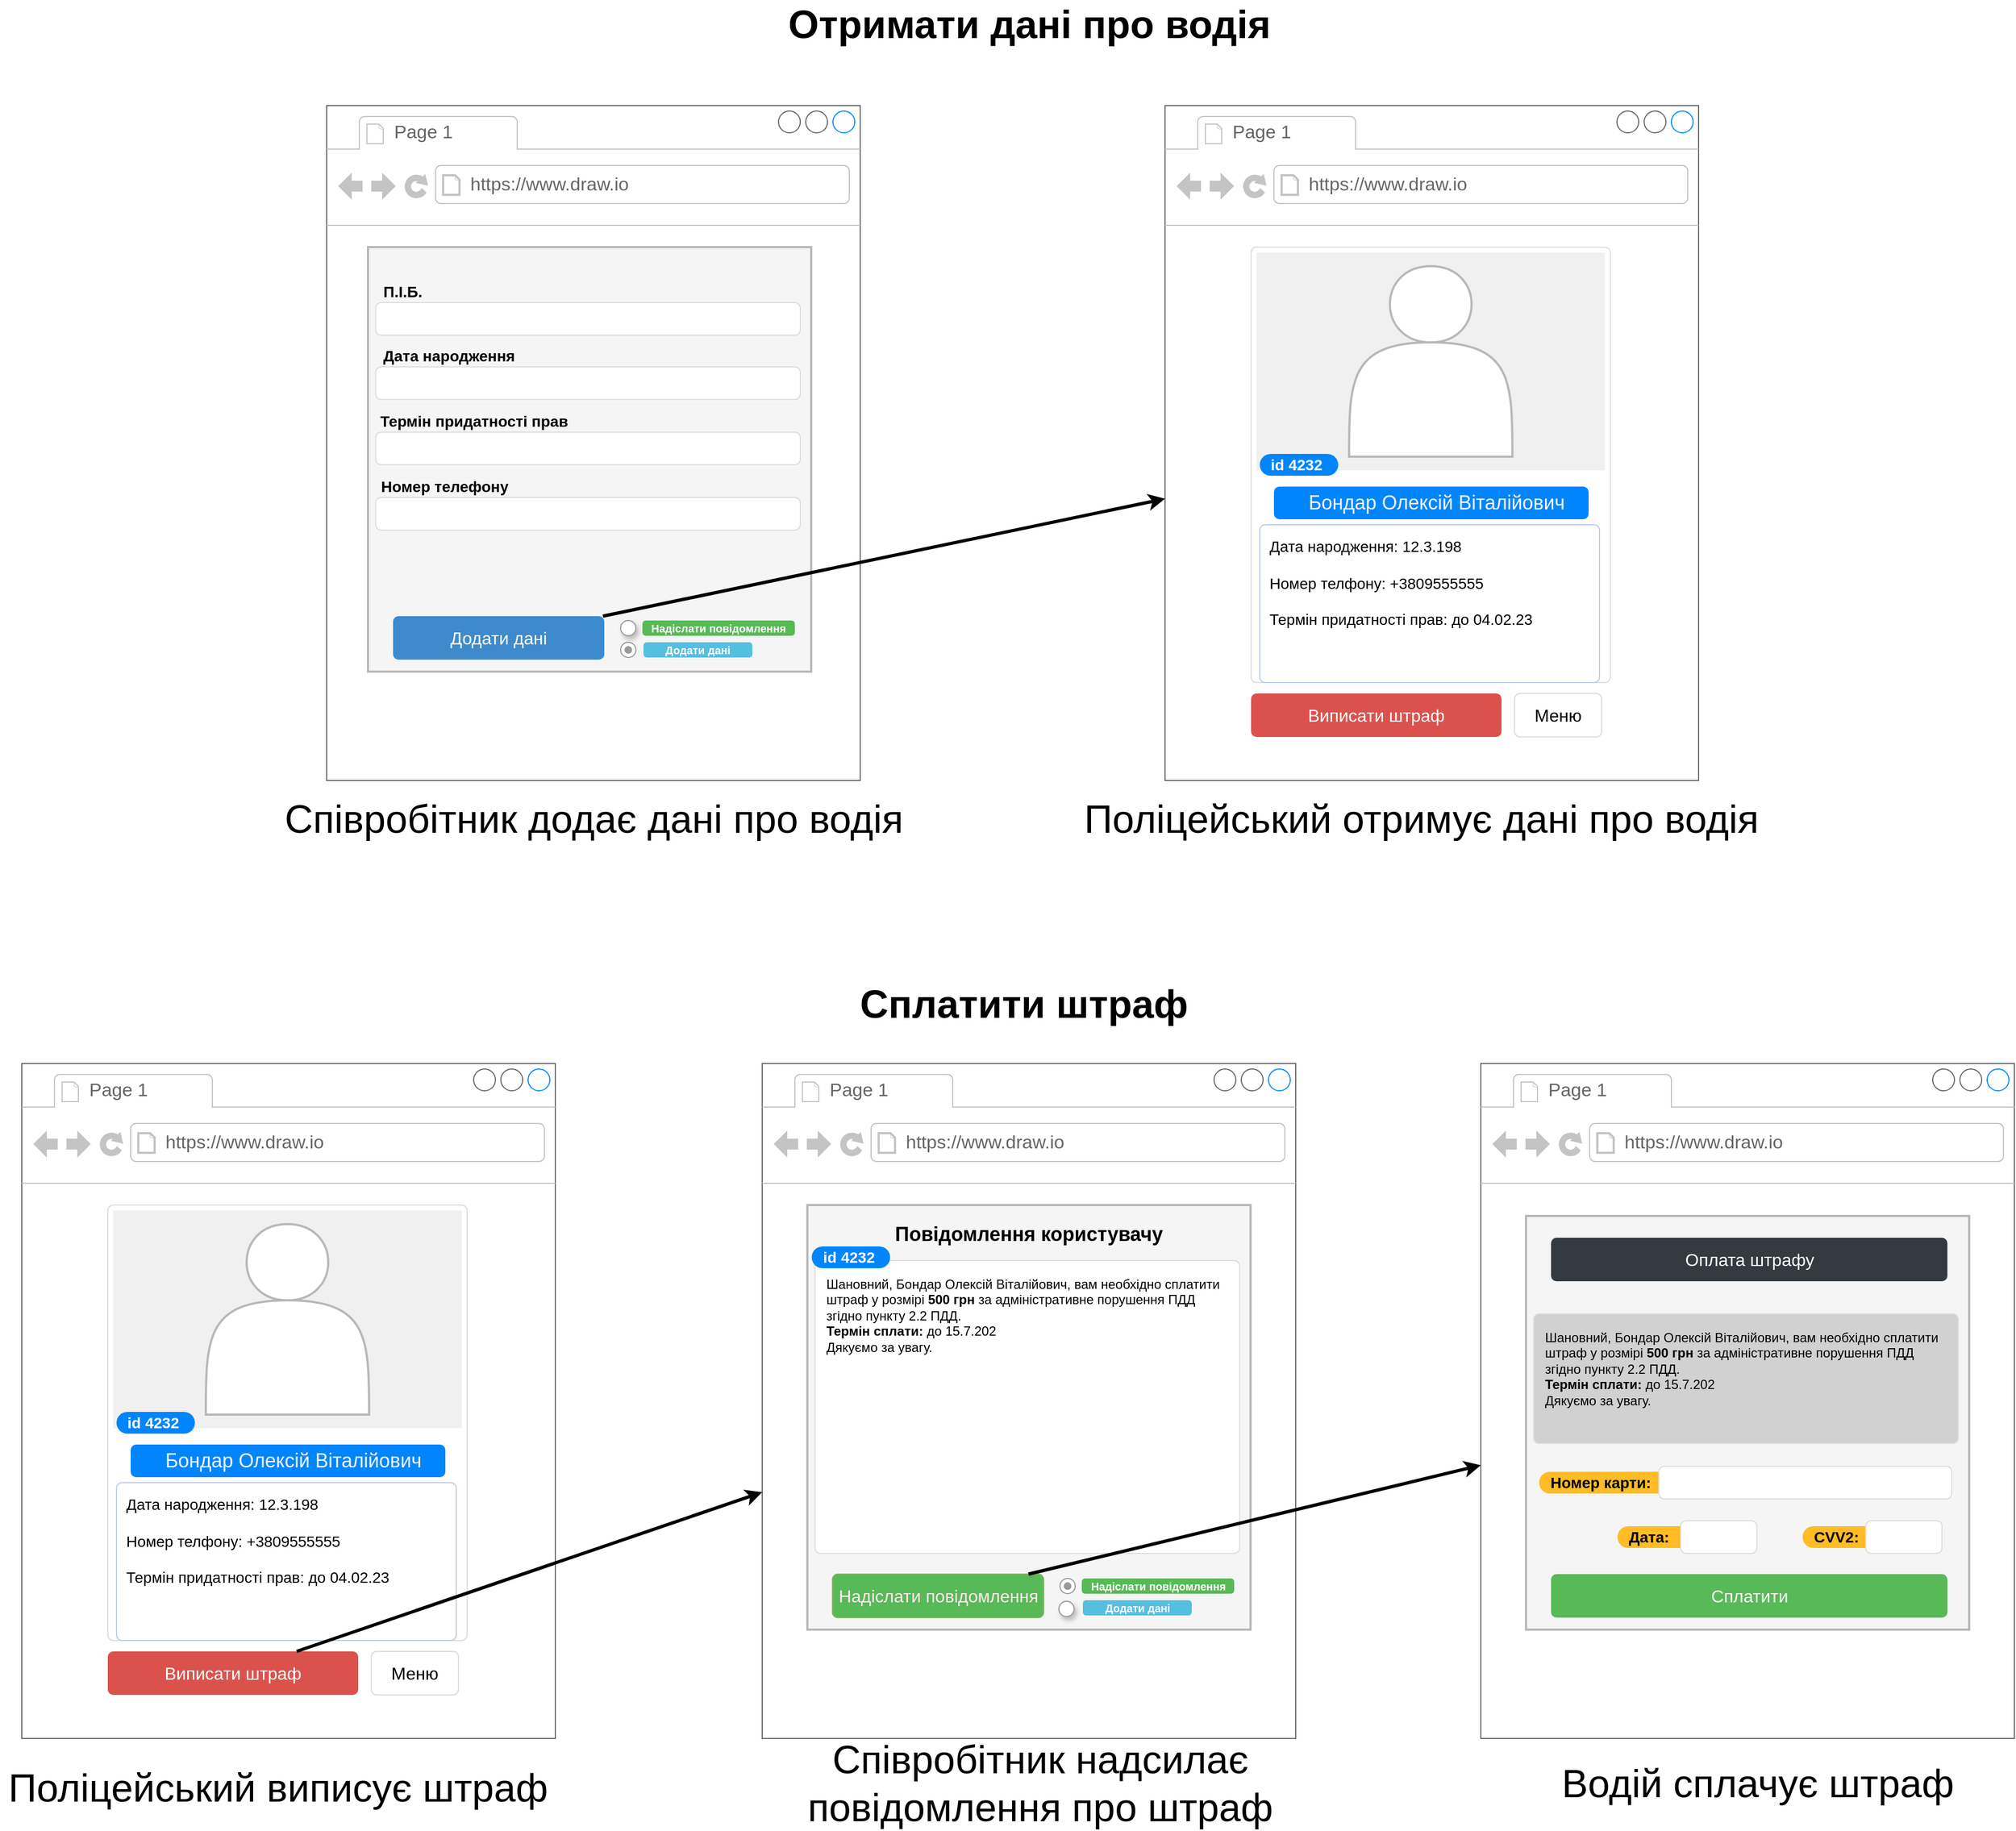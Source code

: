 <mxfile version="13.9.9" type="device"><diagram name="Page-1" id="c9db0220-8083-56f3-ca83-edcdcd058819"><mxGraphModel dx="2844" dy="3397.5" grid="1" gridSize="10" guides="1" tooltips="1" connect="1" arrows="1" fold="1" page="1" pageScale="1.5" pageWidth="826" pageHeight="1169" background="#ffffff" math="0" shadow="0"><root><mxCell id="0" style=";html=1;"/><mxCell id="1" style=";html=1;" parent="0"/><mxCell id="pMdJy80fHiJdVkBv2Jud-63" value="" style="strokeWidth=1;shadow=0;dashed=0;align=center;html=1;shape=mxgraph.mockup.containers.browserWindow;rSize=0;strokeColor=#666666;strokeColor2=#008cff;strokeColor3=#c4c4c4;mainText=,;recursiveResize=0;rounded=0;fillColor=none;" vertex="1" parent="1"><mxGeometry x="330" y="90" width="490" height="620" as="geometry"/></mxCell><mxCell id="pMdJy80fHiJdVkBv2Jud-64" value="Page 1" style="strokeWidth=1;shadow=0;dashed=0;align=center;html=1;shape=mxgraph.mockup.containers.anchor;fontSize=17;fontColor=#666666;align=left;" vertex="1" parent="pMdJy80fHiJdVkBv2Jud-63"><mxGeometry x="60" y="12" width="110" height="26" as="geometry"/></mxCell><mxCell id="pMdJy80fHiJdVkBv2Jud-65" value="https://www.draw.io" style="strokeWidth=1;shadow=0;dashed=0;align=center;html=1;shape=mxgraph.mockup.containers.anchor;rSize=0;fontSize=17;fontColor=#666666;align=left;" vertex="1" parent="pMdJy80fHiJdVkBv2Jud-63"><mxGeometry x="130" y="60" width="250" height="26" as="geometry"/></mxCell><mxCell id="pMdJy80fHiJdVkBv2Jud-67" value="" style="group" vertex="1" connectable="0" parent="pMdJy80fHiJdVkBv2Jud-63"><mxGeometry x="10" y="130" width="435" height="390" as="geometry"/></mxCell><mxCell id="pMdJy80fHiJdVkBv2Jud-57" value="" style="group" vertex="1" connectable="0" parent="pMdJy80fHiJdVkBv2Jud-67"><mxGeometry x="28" width="407" height="390" as="geometry"/></mxCell><mxCell id="pMdJy80fHiJdVkBv2Jud-5" value="" style="rounded=0;whiteSpace=wrap;html=1;arcSize=2;fillColor=#f5f5f5;fontColor=#333333;strokeWidth=2;strokeColor=#B8B8B8;" vertex="1" parent="pMdJy80fHiJdVkBv2Jud-57"><mxGeometry width="407" height="390" as="geometry"/></mxCell><mxCell id="pMdJy80fHiJdVkBv2Jud-66" value="" style="group;container=1;" vertex="1" connectable="0" parent="pMdJy80fHiJdVkBv2Jud-57"><mxGeometry x="7" y="51" width="390" height="328" as="geometry"/></mxCell><mxCell id="3d76a8aef4d5c911-24" value="" style="html=1;shadow=0;dashed=0;shape=mxgraph.bootstrap.rrect;rSize=5;fontSize=12;strokeColor=#dddddd;align=left;spacing=10;verticalAlign=top;whiteSpace=wrap;rounded=0;" parent="pMdJy80fHiJdVkBv2Jud-66" vertex="1"><mxGeometry width="390" height="30" as="geometry"/></mxCell><mxCell id="3d76a8aef4d5c911-41" value="" style="shape=ellipse;dashed=0;strokeColor=#999999;fillColor=#ffffff;html=1;rounded=0;shadow=1;fontSize=12;fontColor=#000000;align=center;" parent="pMdJy80fHiJdVkBv2Jud-66" vertex="1"><mxGeometry x="225" y="292" width="14" height="14" as="geometry"/></mxCell><mxCell id="3d76a8aef4d5c911-42" value="Надіслати повідомлення" style="html=1;shadow=0;dashed=0;shape=mxgraph.bootstrap.rrect;align=center;rSize=3;strokeColor=none;fillColor=#58B957;fontColor=#ffffff;fontStyle=1;fontSize=10;whiteSpace=wrap;rounded=0;" parent="pMdJy80fHiJdVkBv2Jud-66" vertex="1"><mxGeometry x="245" y="292" width="140" height="14" as="geometry"/></mxCell><mxCell id="3d76a8aef4d5c911-43" value="" style="html=1;shadow=0;dashed=0;shape=mxgraph.bootstrap.radioButton;strokeColor=#999999;fillColor=#ffffff;rounded=0;fontSize=12;fontColor=#000000;align=center;" parent="pMdJy80fHiJdVkBv2Jud-66" vertex="1"><mxGeometry x="225" y="312" width="14" height="14" as="geometry"/></mxCell><mxCell id="3d76a8aef4d5c911-44" value="Додати дані" style="html=1;shadow=0;dashed=0;shape=mxgraph.bootstrap.rrect;align=center;rSize=3;strokeColor=none;fillColor=#55BFE0;fontColor=#ffffff;fontStyle=1;fontSize=10;whiteSpace=wrap;rounded=0;" parent="pMdJy80fHiJdVkBv2Jud-66" vertex="1"><mxGeometry x="246" y="312" width="100" height="14" as="geometry"/></mxCell><mxCell id="3d76a8aef4d5c911-51" value="Додати дані" style="html=1;shadow=0;dashed=0;shape=mxgraph.bootstrap.rrect;align=center;rSize=5;strokeColor=none;fillColor=#3D8BCD;fontColor=#ffffff;fontSize=16;whiteSpace=wrap;rounded=0;" parent="pMdJy80fHiJdVkBv2Jud-66" vertex="1"><mxGeometry x="16" y="288" width="194" height="40" as="geometry"/></mxCell><mxCell id="pMdJy80fHiJdVkBv2Jud-2" value="" style="html=1;shadow=0;dashed=0;shape=mxgraph.bootstrap.rrect;rSize=5;fontSize=12;strokeColor=#dddddd;align=left;spacing=10;verticalAlign=top;whiteSpace=wrap;rounded=0;" vertex="1" parent="pMdJy80fHiJdVkBv2Jud-66"><mxGeometry y="59" width="390" height="30" as="geometry"/></mxCell><mxCell id="pMdJy80fHiJdVkBv2Jud-3" value="" style="html=1;shadow=0;dashed=0;shape=mxgraph.bootstrap.rrect;rSize=5;fontSize=12;strokeColor=#dddddd;align=left;spacing=10;verticalAlign=top;whiteSpace=wrap;rounded=0;" vertex="1" parent="pMdJy80fHiJdVkBv2Jud-66"><mxGeometry y="119" width="390" height="30" as="geometry"/></mxCell><mxCell id="pMdJy80fHiJdVkBv2Jud-4" value="" style="html=1;shadow=0;dashed=0;shape=mxgraph.bootstrap.rrect;rSize=5;fontSize=12;strokeColor=#dddddd;align=left;spacing=10;verticalAlign=top;whiteSpace=wrap;rounded=0;" vertex="1" parent="pMdJy80fHiJdVkBv2Jud-66"><mxGeometry y="179" width="390" height="30" as="geometry"/></mxCell><mxCell id="pMdJy80fHiJdVkBv2Jud-6" value="&lt;font style=&quot;font-size: 14px&quot;&gt;&lt;b&gt;Дата народження&lt;/b&gt;&lt;/font&gt;" style="html=1;shadow=0;dashed=0;shape=mxgraph.bootstrap.rect;strokeColor=none;fillColor=none;align=center;fontSize=10;whiteSpace=wrap;rounded=0;" vertex="1" parent="pMdJy80fHiJdVkBv2Jud-66"><mxGeometry x="5" y="39" width="125" height="20" as="geometry"/></mxCell><mxCell id="3d76a8aef4d5c911-25" value="&lt;font style=&quot;font-size: 14px&quot;&gt;&lt;b&gt;П.І.Б.&lt;/b&gt;&lt;/font&gt;" style="html=1;shadow=0;dashed=0;shape=mxgraph.bootstrap.rect;strokeColor=none;fillColor=none;align=center;fontSize=10;whiteSpace=wrap;rounded=0;" parent="pMdJy80fHiJdVkBv2Jud-67" vertex="1"><mxGeometry y="31" width="120" height="20" as="geometry"/></mxCell><mxCell id="pMdJy80fHiJdVkBv2Jud-7" value="&lt;font style=&quot;font-size: 14px&quot;&gt;&lt;b&gt;Термін придатності прав&lt;/b&gt;&lt;/font&gt;" style="html=1;shadow=0;dashed=0;shape=mxgraph.bootstrap.rect;strokeColor=none;fillColor=none;align=center;fontSize=10;whiteSpace=wrap;rounded=0;" vertex="1" parent="pMdJy80fHiJdVkBv2Jud-67"><mxGeometry x="3" y="150" width="245" height="20" as="geometry"/></mxCell><mxCell id="pMdJy80fHiJdVkBv2Jud-8" value="&lt;font style=&quot;font-size: 14px&quot;&gt;&lt;b&gt;Номер телефону&lt;/b&gt;&lt;/font&gt;" style="html=1;shadow=0;dashed=0;shape=mxgraph.bootstrap.rect;strokeColor=none;fillColor=none;align=center;fontSize=10;whiteSpace=wrap;rounded=0;" vertex="1" parent="pMdJy80fHiJdVkBv2Jud-67"><mxGeometry x="1" y="210" width="195" height="20" as="geometry"/></mxCell><mxCell id="pMdJy80fHiJdVkBv2Jud-68" value="" style="strokeWidth=1;shadow=0;dashed=0;align=center;html=1;shape=mxgraph.mockup.containers.browserWindow;rSize=0;strokeColor=#666666;strokeColor2=#008cff;strokeColor3=#c4c4c4;mainText=,;recursiveResize=0;rounded=0;fillColor=none;" vertex="1" parent="1"><mxGeometry x="1100" y="90" width="490" height="620" as="geometry"/></mxCell><mxCell id="pMdJy80fHiJdVkBv2Jud-69" value="Page 1" style="strokeWidth=1;shadow=0;dashed=0;align=center;html=1;shape=mxgraph.mockup.containers.anchor;fontSize=17;fontColor=#666666;align=left;" vertex="1" parent="pMdJy80fHiJdVkBv2Jud-68"><mxGeometry x="60" y="12" width="110" height="26" as="geometry"/></mxCell><mxCell id="pMdJy80fHiJdVkBv2Jud-70" value="https://www.draw.io" style="strokeWidth=1;shadow=0;dashed=0;align=center;html=1;shape=mxgraph.mockup.containers.anchor;rSize=0;fontSize=17;fontColor=#666666;align=left;" vertex="1" parent="pMdJy80fHiJdVkBv2Jud-68"><mxGeometry x="130" y="60" width="250" height="26" as="geometry"/></mxCell><mxCell id="pMdJy80fHiJdVkBv2Jud-58" value="" style="group" vertex="1" connectable="0" parent="pMdJy80fHiJdVkBv2Jud-68"><mxGeometry x="79" y="130" width="330" height="450" as="geometry"/></mxCell><mxCell id="3d76a8aef4d5c911-11" value="" style="html=1;shadow=0;dashed=0;shape=mxgraph.bootstrap.rrect;rSize=5;strokeColor=#dddddd;rounded=0;fontSize=12;align=center;" parent="pMdJy80fHiJdVkBv2Jud-58" vertex="1"><mxGeometry width="330" height="400" as="geometry"/></mxCell><mxCell id="3d76a8aef4d5c911-12" value="320x200" style="shape=rect;fontSize=24;fillColor=#f0f0f0;strokeColor=none;fontColor=#999999;whiteSpace=wrap;" parent="3d76a8aef4d5c911-11" vertex="1"><mxGeometry x="5" y="5" width="320" height="200" as="geometry"/></mxCell><mxCell id="3d76a8aef4d5c911-13" value="" style="html=1;shadow=0;dashed=0;shape=mxgraph.bootstrap.anchor;fontSize=26;align=left;whiteSpace=wrap;" parent="3d76a8aef4d5c911-11" vertex="1"><mxGeometry x="35" y="210" width="306" height="40" as="geometry"/></mxCell><mxCell id="3d76a8aef4d5c911-14" value="Дата народження: 12.3.198&lt;br&gt;&lt;br&gt;Номер телфону: +3809555555&lt;br&gt;&lt;br&gt;Термін придатності прав: до 04.02.23" style="html=1;shadow=0;dashed=0;shape=mxgraph.bootstrap.anchor;strokeColor=#dddddd;whiteSpace=wrap;align=left;verticalAlign=top;fontSize=14;whiteSpace=wrap;" parent="3d76a8aef4d5c911-11" vertex="1"><mxGeometry x="15" y="260" width="300" height="80" as="geometry"/></mxCell><mxCell id="3d76a8aef4d5c911-16" value="Меню" style="html=1;shadow=0;dashed=0;shape=mxgraph.bootstrap.rrect;rSize=5;fontSize=16;strokeColor=#dddddd;whiteSpace=wrap;" parent="3d76a8aef4d5c911-11" vertex="1"><mxGeometry y="1" width="80" height="40" relative="1" as="geometry"><mxPoint x="242" y="10" as="offset"/></mxGeometry></mxCell><mxCell id="pMdJy80fHiJdVkBv2Jud-11" value="" style="shape=actor;whiteSpace=wrap;html=1;rounded=0;strokeColor=#B8B8B8;strokeWidth=2;" vertex="1" parent="3d76a8aef4d5c911-11"><mxGeometry x="90" y="17.5" width="150" height="175" as="geometry"/></mxCell><mxCell id="pMdJy80fHiJdVkBv2Jud-13" value="id 4232" style="rounded=1;whiteSpace=wrap;html=1;arcSize=50;strokeColor=none;strokeWidth=1;fillColor=#0085FC;fontColor=#FFFFFF;whiteSpace=wrap;align=left;verticalAlign=middle;spacingLeft=0;fontStyle=1;fontSize=14;spacing=10;" vertex="1" parent="3d76a8aef4d5c911-11"><mxGeometry x="8" y="190" width="72" height="20" as="geometry"/></mxCell><mxCell id="pMdJy80fHiJdVkBv2Jud-35" value="" style="html=1;shadow=0;dashed=0;shape=mxgraph.bootstrap.rrect;rSize=5;strokeWidth=1;fillColor=none;fontColor=#343A40;whiteSpace=wrap;align=center;verticalAlign=middle;spacingLeft=0;fontStyle=0;fontSize=16;spacing=5;rounded=0;strokeColor=#BFCDE3;" vertex="1" parent="3d76a8aef4d5c911-11"><mxGeometry x="8" y="255" width="312" height="145" as="geometry"/></mxCell><mxCell id="pMdJy80fHiJdVkBv2Jud-37" value="&lt;div&gt;&lt;span style=&quot;color: rgb(246 , 245 , 255) ; font-family: &amp;#34;helvetica&amp;#34; ; font-size: 18px&quot;&gt;Бондар Олексій Віталійович&lt;/span&gt;&lt;/div&gt;" style="html=1;shadow=0;dashed=0;shape=mxgraph.bootstrap.rrect;rSize=5;strokeColor=none;strokeWidth=1;fillColor=#0085FC;fontColor=#FFFFFF;whiteSpace=wrap;align=center;verticalAlign=middle;spacingLeft=10;fontStyle=0;fontSize=14;rounded=0;" vertex="1" parent="3d76a8aef4d5c911-11"><mxGeometry x="21" y="220" width="289" height="30" as="geometry"/></mxCell><mxCell id="3d76a8aef4d5c911-53" value="Виписати штраф" style="html=1;shadow=0;dashed=0;shape=mxgraph.bootstrap.rrect;align=center;rSize=5;strokeColor=none;fillColor=#DB524C;fontColor=#ffffff;fontSize=16;whiteSpace=wrap;rounded=0;" parent="pMdJy80fHiJdVkBv2Jud-58" vertex="1"><mxGeometry y="410" width="230" height="40" as="geometry"/></mxCell><mxCell id="pMdJy80fHiJdVkBv2Jud-89" value="" style="strokeWidth=1;shadow=0;dashed=0;align=center;html=1;shape=mxgraph.mockup.containers.browserWindow;rSize=0;strokeColor=#666666;strokeColor2=#008cff;strokeColor3=#c4c4c4;mainText=,;recursiveResize=0;rounded=0;fillColor=none;" vertex="1" parent="1"><mxGeometry x="730" y="970" width="490" height="620" as="geometry"/></mxCell><mxCell id="pMdJy80fHiJdVkBv2Jud-90" value="Page 1" style="strokeWidth=1;shadow=0;dashed=0;align=center;html=1;shape=mxgraph.mockup.containers.anchor;fontSize=17;fontColor=#666666;align=left;" vertex="1" parent="pMdJy80fHiJdVkBv2Jud-89"><mxGeometry x="60" y="12" width="110" height="26" as="geometry"/></mxCell><mxCell id="pMdJy80fHiJdVkBv2Jud-91" value="https://www.draw.io" style="strokeWidth=1;shadow=0;dashed=0;align=center;html=1;shape=mxgraph.mockup.containers.anchor;rSize=0;fontSize=17;fontColor=#666666;align=left;" vertex="1" parent="pMdJy80fHiJdVkBv2Jud-89"><mxGeometry x="130" y="60" width="250" height="26" as="geometry"/></mxCell><mxCell id="pMdJy80fHiJdVkBv2Jud-59" value="" style="group" vertex="1" connectable="0" parent="pMdJy80fHiJdVkBv2Jud-89"><mxGeometry x="41.5" y="130" width="407" height="390" as="geometry"/></mxCell><mxCell id="pMdJy80fHiJdVkBv2Jud-14" value="" style="rounded=0;whiteSpace=wrap;html=1;arcSize=2;fillColor=#f5f5f5;fontColor=#333333;strokeWidth=2;strokeColor=#B8B8B8;" vertex="1" parent="pMdJy80fHiJdVkBv2Jud-59"><mxGeometry width="407" height="390" as="geometry"/></mxCell><mxCell id="pMdJy80fHiJdVkBv2Jud-15" value="Шановний, Бондар Олексій Віталійович, вам необхідно сплатити штраф у розмірі &lt;b&gt;500 грн &lt;/b&gt;за адміністративне порушення ПДД згідно пункту 2.2 ПДД.&lt;br&gt;&lt;b&gt;Термін сплати: &lt;/b&gt;до 15.7.202&lt;br&gt;Дякуємо за увагу." style="html=1;shadow=0;dashed=0;shape=mxgraph.bootstrap.rrect;rSize=5;fontSize=12;strokeColor=#dddddd;align=left;spacing=10;verticalAlign=top;whiteSpace=wrap;rounded=0;" vertex="1" parent="pMdJy80fHiJdVkBv2Jud-59"><mxGeometry x="7" y="51" width="390" height="269" as="geometry"/></mxCell><mxCell id="pMdJy80fHiJdVkBv2Jud-16" value="" style="shape=ellipse;dashed=0;strokeColor=#999999;fillColor=#ffffff;html=1;rounded=0;shadow=1;fontSize=12;fontColor=#000000;align=center;" vertex="1" parent="pMdJy80fHiJdVkBv2Jud-59"><mxGeometry x="231" y="364" width="14" height="14" as="geometry"/></mxCell><mxCell id="pMdJy80fHiJdVkBv2Jud-17" value="Надіслати повідомлення" style="html=1;shadow=0;dashed=0;shape=mxgraph.bootstrap.rrect;align=center;rSize=3;strokeColor=none;fillColor=#58B957;fontColor=#ffffff;fontStyle=1;fontSize=10;whiteSpace=wrap;rounded=0;" vertex="1" parent="pMdJy80fHiJdVkBv2Jud-59"><mxGeometry x="252" y="343" width="140" height="14" as="geometry"/></mxCell><mxCell id="pMdJy80fHiJdVkBv2Jud-18" value="" style="html=1;shadow=0;dashed=0;shape=mxgraph.bootstrap.radioButton;strokeColor=#999999;fillColor=#ffffff;rounded=0;fontSize=12;fontColor=#000000;align=center;" vertex="1" parent="pMdJy80fHiJdVkBv2Jud-59"><mxGeometry x="232" y="343" width="14" height="14" as="geometry"/></mxCell><mxCell id="pMdJy80fHiJdVkBv2Jud-19" value="Додати дані" style="html=1;shadow=0;dashed=0;shape=mxgraph.bootstrap.rrect;align=center;rSize=3;strokeColor=none;fillColor=#55BFE0;fontColor=#ffffff;fontStyle=1;fontSize=10;whiteSpace=wrap;rounded=0;" vertex="1" parent="pMdJy80fHiJdVkBv2Jud-59"><mxGeometry x="253" y="363" width="100" height="14" as="geometry"/></mxCell><mxCell id="pMdJy80fHiJdVkBv2Jud-20" value="&lt;font color=&quot;#ffebeb&quot;&gt;Надіслати повідомлення&lt;/font&gt;" style="html=1;shadow=0;dashed=0;shape=mxgraph.bootstrap.rrect;align=center;rSize=5;strokeColor=#82b366;fontSize=16;whiteSpace=wrap;rounded=0;fillColor=#58B957;" vertex="1" parent="pMdJy80fHiJdVkBv2Jud-59"><mxGeometry x="23" y="339" width="194" height="40" as="geometry"/></mxCell><mxCell id="pMdJy80fHiJdVkBv2Jud-24" value="&lt;font style=&quot;font-size: 18px&quot;&gt;&lt;b&gt;Повідомлення користувачу&lt;/b&gt;&lt;/font&gt;" style="html=1;shadow=0;dashed=0;shape=mxgraph.bootstrap.rect;strokeColor=none;fillColor=none;align=center;fontSize=10;whiteSpace=wrap;rounded=0;" vertex="1" parent="pMdJy80fHiJdVkBv2Jud-59"><mxGeometry x="78.5" y="17" width="250" height="20" as="geometry"/></mxCell><mxCell id="pMdJy80fHiJdVkBv2Jud-34" value="id 4232" style="rounded=1;whiteSpace=wrap;html=1;arcSize=50;strokeColor=none;strokeWidth=1;fillColor=#0085FC;fontColor=#FFFFFF;whiteSpace=wrap;align=left;verticalAlign=middle;spacingLeft=0;fontStyle=1;fontSize=14;spacing=10;" vertex="1" parent="pMdJy80fHiJdVkBv2Jud-59"><mxGeometry x="4" y="38" width="72" height="20" as="geometry"/></mxCell><mxCell id="pMdJy80fHiJdVkBv2Jud-109" value="" style="strokeWidth=1;shadow=0;dashed=0;align=center;html=1;shape=mxgraph.mockup.containers.browserWindow;rSize=0;strokeColor=#666666;strokeColor2=#008cff;strokeColor3=#c4c4c4;mainText=,;recursiveResize=0;rounded=0;fillColor=none;" vertex="1" parent="1"><mxGeometry x="1390" y="970" width="490" height="620" as="geometry"/></mxCell><mxCell id="pMdJy80fHiJdVkBv2Jud-110" value="Page 1" style="strokeWidth=1;shadow=0;dashed=0;align=center;html=1;shape=mxgraph.mockup.containers.anchor;fontSize=17;fontColor=#666666;align=left;" vertex="1" parent="pMdJy80fHiJdVkBv2Jud-109"><mxGeometry x="60" y="12" width="110" height="26" as="geometry"/></mxCell><mxCell id="pMdJy80fHiJdVkBv2Jud-111" value="https://www.draw.io" style="strokeWidth=1;shadow=0;dashed=0;align=center;html=1;shape=mxgraph.mockup.containers.anchor;rSize=0;fontSize=17;fontColor=#666666;align=left;" vertex="1" parent="pMdJy80fHiJdVkBv2Jud-109"><mxGeometry x="130" y="60" width="250" height="26" as="geometry"/></mxCell><mxCell id="pMdJy80fHiJdVkBv2Jud-56" value="" style="group" vertex="1" connectable="0" parent="pMdJy80fHiJdVkBv2Jud-109"><mxGeometry x="41.5" y="140" width="407" height="380" as="geometry"/></mxCell><mxCell id="pMdJy80fHiJdVkBv2Jud-39" value="" style="rounded=0;whiteSpace=wrap;html=1;arcSize=2;fillColor=#f5f5f5;fontColor=#333333;strokeWidth=2;strokeColor=#B8B8B8;" vertex="1" parent="pMdJy80fHiJdVkBv2Jud-56"><mxGeometry width="407" height="380" as="geometry"/></mxCell><mxCell id="pMdJy80fHiJdVkBv2Jud-45" value="Сплатити" style="html=1;shadow=0;dashed=0;shape=mxgraph.bootstrap.rrect;align=center;rSize=5;strokeColor=none;fontColor=#ffffff;fontSize=16;whiteSpace=wrap;rounded=0;fillColor=#58B957;" vertex="1" parent="pMdJy80fHiJdVkBv2Jud-56"><mxGeometry x="23" y="329" width="364" height="40" as="geometry"/></mxCell><mxCell id="pMdJy80fHiJdVkBv2Jud-50" value="&lt;b style=&quot;text-align: center&quot;&gt;Номер карти:&lt;/b&gt;" style="rounded=1;whiteSpace=wrap;html=1;arcSize=50;strokeColor=none;strokeWidth=1;fillColor=#FFBC26;fontColor=#000000;whiteSpace=wrap;align=left;verticalAlign=middle;spacingLeft=0;fontStyle=1;fontSize=14;spacing=10;" vertex="1" parent="pMdJy80fHiJdVkBv2Jud-56"><mxGeometry x="12" y="235" width="150" height="20" as="geometry"/></mxCell><mxCell id="pMdJy80fHiJdVkBv2Jud-51" value="&lt;div style=&quot;text-align: center&quot;&gt;&lt;span&gt;CVV2:&lt;/span&gt;&lt;/div&gt;" style="rounded=1;whiteSpace=wrap;html=1;arcSize=50;strokeColor=none;strokeWidth=1;fillColor=#FFBC26;fontColor=#000000;whiteSpace=wrap;align=left;verticalAlign=middle;spacingLeft=0;fontStyle=1;fontSize=14;spacing=10;" vertex="1" parent="pMdJy80fHiJdVkBv2Jud-56"><mxGeometry x="254" y="285" width="103" height="20" as="geometry"/></mxCell><mxCell id="pMdJy80fHiJdVkBv2Jud-47" value="" style="html=1;shadow=0;dashed=0;shape=mxgraph.bootstrap.rrect;rSize=5;fontSize=12;strokeColor=#dddddd;align=left;spacing=10;verticalAlign=top;whiteSpace=wrap;rounded=0;" vertex="1" parent="pMdJy80fHiJdVkBv2Jud-56"><mxGeometry x="122" y="230" width="269" height="30" as="geometry"/></mxCell><mxCell id="pMdJy80fHiJdVkBv2Jud-48" value="" style="html=1;shadow=0;dashed=0;shape=mxgraph.bootstrap.rrect;rSize=5;fontSize=12;strokeColor=#dddddd;align=left;spacing=10;verticalAlign=top;whiteSpace=wrap;rounded=0;" vertex="1" parent="pMdJy80fHiJdVkBv2Jud-56"><mxGeometry x="312" y="280" width="70" height="30" as="geometry"/></mxCell><mxCell id="pMdJy80fHiJdVkBv2Jud-52" value="&lt;div style=&quot;text-align: center&quot;&gt;Дата:&lt;/div&gt;" style="rounded=1;whiteSpace=wrap;html=1;arcSize=50;strokeColor=none;strokeWidth=1;fillColor=#FFBC26;fontColor=#000000;whiteSpace=wrap;align=left;verticalAlign=middle;spacingLeft=0;fontStyle=1;fontSize=14;spacing=10;" vertex="1" parent="pMdJy80fHiJdVkBv2Jud-56"><mxGeometry x="84" y="285" width="103" height="20" as="geometry"/></mxCell><mxCell id="pMdJy80fHiJdVkBv2Jud-53" value="" style="html=1;shadow=0;dashed=0;shape=mxgraph.bootstrap.rrect;rSize=5;fontSize=12;strokeColor=#dddddd;align=left;spacing=10;verticalAlign=top;whiteSpace=wrap;rounded=0;" vertex="1" parent="pMdJy80fHiJdVkBv2Jud-56"><mxGeometry x="142" y="280" width="70" height="30" as="geometry"/></mxCell><mxCell id="pMdJy80fHiJdVkBv2Jud-54" value="Шановний, Бондар Олексій Віталійович, вам необхідно сплатити штраф у розмірі &lt;b&gt;500 грн &lt;/b&gt;за адміністративне порушення ПДД згідно пункту 2.2 ПДД.&lt;br&gt;&lt;b&gt;Термін сплати: &lt;/b&gt;до 15.7.202&lt;br&gt;Дякуємо за увагу." style="html=1;shadow=0;dashed=0;shape=mxgraph.bootstrap.rrect;rSize=5;fontSize=12;strokeColor=#dddddd;align=left;spacing=10;verticalAlign=top;whiteSpace=wrap;rounded=0;fillColor=#D1D1D1;" vertex="1" parent="pMdJy80fHiJdVkBv2Jud-56"><mxGeometry x="7" y="90" width="390" height="119" as="geometry"/></mxCell><mxCell id="pMdJy80fHiJdVkBv2Jud-55" value="Оплата штрафу" style="html=1;shadow=0;dashed=0;shape=mxgraph.bootstrap.rrect;rSize=5;strokeColor=none;strokeWidth=1;fillColor=#343A40;fontColor=#ffffff;whiteSpace=wrap;align=center;verticalAlign=middle;spacingLeft=0;fontStyle=0;fontSize=16;spacing=5;rounded=0;" vertex="1" parent="pMdJy80fHiJdVkBv2Jud-56"><mxGeometry x="23" y="20" width="364" height="40" as="geometry"/></mxCell><mxCell id="pMdJy80fHiJdVkBv2Jud-129" value="" style="strokeWidth=1;shadow=0;dashed=0;align=center;html=1;shape=mxgraph.mockup.containers.browserWindow;rSize=0;strokeColor=#666666;strokeColor2=#008cff;strokeColor3=#c4c4c4;mainText=,;recursiveResize=0;rounded=0;fillColor=none;" vertex="1" parent="1"><mxGeometry x="50" y="970" width="490" height="620" as="geometry"/></mxCell><mxCell id="pMdJy80fHiJdVkBv2Jud-130" value="Page 1" style="strokeWidth=1;shadow=0;dashed=0;align=center;html=1;shape=mxgraph.mockup.containers.anchor;fontSize=17;fontColor=#666666;align=left;" vertex="1" parent="pMdJy80fHiJdVkBv2Jud-129"><mxGeometry x="60" y="12" width="110" height="26" as="geometry"/></mxCell><mxCell id="pMdJy80fHiJdVkBv2Jud-131" value="https://www.draw.io" style="strokeWidth=1;shadow=0;dashed=0;align=center;html=1;shape=mxgraph.mockup.containers.anchor;rSize=0;fontSize=17;fontColor=#666666;align=left;" vertex="1" parent="pMdJy80fHiJdVkBv2Jud-129"><mxGeometry x="130" y="60" width="250" height="26" as="geometry"/></mxCell><mxCell id="pMdJy80fHiJdVkBv2Jud-132" value="" style="group" vertex="1" connectable="0" parent="pMdJy80fHiJdVkBv2Jud-129"><mxGeometry x="79" y="130" width="330" height="450" as="geometry"/></mxCell><mxCell id="pMdJy80fHiJdVkBv2Jud-133" value="" style="html=1;shadow=0;dashed=0;shape=mxgraph.bootstrap.rrect;rSize=5;strokeColor=#dddddd;rounded=0;fontSize=12;align=center;" vertex="1" parent="pMdJy80fHiJdVkBv2Jud-132"><mxGeometry width="330" height="400" as="geometry"/></mxCell><mxCell id="pMdJy80fHiJdVkBv2Jud-134" value="320x200" style="shape=rect;fontSize=24;fillColor=#f0f0f0;strokeColor=none;fontColor=#999999;whiteSpace=wrap;" vertex="1" parent="pMdJy80fHiJdVkBv2Jud-133"><mxGeometry x="5" y="5" width="320" height="200" as="geometry"/></mxCell><mxCell id="pMdJy80fHiJdVkBv2Jud-135" value="" style="html=1;shadow=0;dashed=0;shape=mxgraph.bootstrap.anchor;fontSize=26;align=left;whiteSpace=wrap;" vertex="1" parent="pMdJy80fHiJdVkBv2Jud-133"><mxGeometry x="35" y="210" width="306" height="40" as="geometry"/></mxCell><mxCell id="pMdJy80fHiJdVkBv2Jud-136" value="Дата народження: 12.3.198&lt;br&gt;&lt;br&gt;Номер телфону: +3809555555&lt;br&gt;&lt;br&gt;Термін придатності прав: до 04.02.23" style="html=1;shadow=0;dashed=0;shape=mxgraph.bootstrap.anchor;strokeColor=#dddddd;whiteSpace=wrap;align=left;verticalAlign=top;fontSize=14;whiteSpace=wrap;" vertex="1" parent="pMdJy80fHiJdVkBv2Jud-133"><mxGeometry x="15" y="260" width="300" height="80" as="geometry"/></mxCell><mxCell id="pMdJy80fHiJdVkBv2Jud-137" value="Меню" style="html=1;shadow=0;dashed=0;shape=mxgraph.bootstrap.rrect;rSize=5;fontSize=16;strokeColor=#dddddd;whiteSpace=wrap;" vertex="1" parent="pMdJy80fHiJdVkBv2Jud-133"><mxGeometry y="1" width="80" height="40" relative="1" as="geometry"><mxPoint x="242" y="10" as="offset"/></mxGeometry></mxCell><mxCell id="pMdJy80fHiJdVkBv2Jud-138" value="" style="shape=actor;whiteSpace=wrap;html=1;rounded=0;strokeColor=#B8B8B8;strokeWidth=2;" vertex="1" parent="pMdJy80fHiJdVkBv2Jud-133"><mxGeometry x="90" y="17.5" width="150" height="175" as="geometry"/></mxCell><mxCell id="pMdJy80fHiJdVkBv2Jud-139" value="id 4232" style="rounded=1;whiteSpace=wrap;html=1;arcSize=50;strokeColor=none;strokeWidth=1;fillColor=#0085FC;fontColor=#FFFFFF;whiteSpace=wrap;align=left;verticalAlign=middle;spacingLeft=0;fontStyle=1;fontSize=14;spacing=10;" vertex="1" parent="pMdJy80fHiJdVkBv2Jud-133"><mxGeometry x="8" y="190" width="72" height="20" as="geometry"/></mxCell><mxCell id="pMdJy80fHiJdVkBv2Jud-140" value="" style="html=1;shadow=0;dashed=0;shape=mxgraph.bootstrap.rrect;rSize=5;strokeWidth=1;fillColor=none;fontColor=#343A40;whiteSpace=wrap;align=center;verticalAlign=middle;spacingLeft=0;fontStyle=0;fontSize=16;spacing=5;rounded=0;strokeColor=#BFCDE3;" vertex="1" parent="pMdJy80fHiJdVkBv2Jud-133"><mxGeometry x="8" y="255" width="312" height="145" as="geometry"/></mxCell><mxCell id="pMdJy80fHiJdVkBv2Jud-141" value="&lt;div&gt;&lt;span style=&quot;color: rgb(246 , 245 , 255) ; font-family: &amp;#34;helvetica&amp;#34; ; font-size: 18px&quot;&gt;Бондар Олексій Віталійович&lt;/span&gt;&lt;/div&gt;" style="html=1;shadow=0;dashed=0;shape=mxgraph.bootstrap.rrect;rSize=5;strokeColor=none;strokeWidth=1;fillColor=#0085FC;fontColor=#FFFFFF;whiteSpace=wrap;align=center;verticalAlign=middle;spacingLeft=10;fontStyle=0;fontSize=14;rounded=0;" vertex="1" parent="pMdJy80fHiJdVkBv2Jud-133"><mxGeometry x="21" y="220" width="289" height="30" as="geometry"/></mxCell><mxCell id="pMdJy80fHiJdVkBv2Jud-142" value="Виписати штраф" style="html=1;shadow=0;dashed=0;shape=mxgraph.bootstrap.rrect;align=center;rSize=5;strokeColor=none;fillColor=#DB524C;fontColor=#ffffff;fontSize=16;whiteSpace=wrap;rounded=0;" vertex="1" parent="pMdJy80fHiJdVkBv2Jud-132"><mxGeometry y="410" width="230" height="40" as="geometry"/></mxCell><mxCell id="pMdJy80fHiJdVkBv2Jud-145" value="&lt;font style=&quot;font-size: 36px&quot;&gt;&lt;b&gt;Отримати дані про водія&lt;/b&gt;&lt;/font&gt;" style="text;html=1;align=center;verticalAlign=middle;resizable=0;points=[];autosize=1;" vertex="1" parent="1"><mxGeometry x="745" width="460" height="30" as="geometry"/></mxCell><mxCell id="pMdJy80fHiJdVkBv2Jud-146" value="&lt;font style=&quot;font-size: 36px&quot;&gt;Співробітник додає дані про водія&lt;/font&gt;" style="text;html=1;align=center;verticalAlign=middle;resizable=0;points=[];autosize=1;" vertex="1" parent="1"><mxGeometry x="285" y="730" width="580" height="30" as="geometry"/></mxCell><mxCell id="pMdJy80fHiJdVkBv2Jud-147" value="&lt;font style=&quot;font-size: 36px&quot;&gt;Поліцейський отримує дані про водія&lt;/font&gt;" style="text;html=1;align=center;verticalAlign=middle;resizable=0;points=[];autosize=1;" vertex="1" parent="1"><mxGeometry x="1020" y="730" width="630" height="30" as="geometry"/></mxCell><mxCell id="pMdJy80fHiJdVkBv2Jud-148" value="&lt;font style=&quot;font-size: 36px&quot;&gt;Поліцейський виписує штраф&lt;/font&gt;" style="text;html=1;align=center;verticalAlign=middle;resizable=0;points=[];autosize=1;" vertex="1" parent="1"><mxGeometry x="30" y="1620" width="510" height="30" as="geometry"/></mxCell><mxCell id="pMdJy80fHiJdVkBv2Jud-149" value="&lt;font style=&quot;font-size: 36px&quot;&gt;Співробітник надсилає &lt;br&gt;повідомлення про штраф&lt;/font&gt;" style="text;html=1;align=center;verticalAlign=middle;resizable=0;points=[];autosize=1;" vertex="1" parent="1"><mxGeometry x="765" y="1606" width="440" height="50" as="geometry"/></mxCell><mxCell id="pMdJy80fHiJdVkBv2Jud-150" value="&lt;font style=&quot;font-size: 36px&quot;&gt;Водій сплачує штраф&lt;/font&gt;" style="text;html=1;align=center;verticalAlign=middle;resizable=0;points=[];autosize=1;" vertex="1" parent="1"><mxGeometry x="1453.5" y="1616" width="380" height="30" as="geometry"/></mxCell><mxCell id="pMdJy80fHiJdVkBv2Jud-151" value="&lt;font style=&quot;font-size: 36px&quot;&gt;&lt;b&gt;Сплатити штраф&lt;/b&gt;&lt;/font&gt;" style="text;html=1;align=center;verticalAlign=middle;resizable=0;points=[];autosize=1;" vertex="1" parent="1"><mxGeometry x="810" y="900" width="320" height="30" as="geometry"/></mxCell><mxCell id="pMdJy80fHiJdVkBv2Jud-153" value="" style="endArrow=classic;html=1;strokeWidth=3;" edge="1" parent="1" source="3d76a8aef4d5c911-51" target="pMdJy80fHiJdVkBv2Jud-68"><mxGeometry width="50" height="50" relative="1" as="geometry"><mxPoint x="740" y="870" as="sourcePoint"/><mxPoint x="790" y="820" as="targetPoint"/><Array as="points"/></mxGeometry></mxCell><mxCell id="pMdJy80fHiJdVkBv2Jud-154" value="" style="endArrow=classic;html=1;strokeWidth=3;" edge="1" parent="1" source="pMdJy80fHiJdVkBv2Jud-142" target="pMdJy80fHiJdVkBv2Jud-89"><mxGeometry width="50" height="50" relative="1" as="geometry"><mxPoint x="522.158" y="609" as="sourcePoint"/><mxPoint x="1110" y="503.333" as="targetPoint"/><Array as="points"/></mxGeometry></mxCell><mxCell id="pMdJy80fHiJdVkBv2Jud-155" value="" style="endArrow=classic;html=1;strokeWidth=3;" edge="1" parent="1" source="pMdJy80fHiJdVkBv2Jud-20" target="pMdJy80fHiJdVkBv2Jud-109"><mxGeometry width="50" height="50" relative="1" as="geometry"><mxPoint x="312.48" y="1520" as="sourcePoint"/><mxPoint x="740" y="1373.789" as="targetPoint"/><Array as="points"/></mxGeometry></mxCell></root></mxGraphModel></diagram></mxfile>